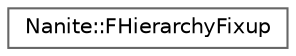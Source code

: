 digraph "Graphical Class Hierarchy"
{
 // INTERACTIVE_SVG=YES
 // LATEX_PDF_SIZE
  bgcolor="transparent";
  edge [fontname=Helvetica,fontsize=10,labelfontname=Helvetica,labelfontsize=10];
  node [fontname=Helvetica,fontsize=10,shape=box,height=0.2,width=0.4];
  rankdir="LR";
  Node0 [id="Node000000",label="Nanite::FHierarchyFixup",height=0.2,width=0.4,color="grey40", fillcolor="white", style="filled",URL="$d7/dbe/classNanite_1_1FHierarchyFixup.html",tooltip=" "];
}
